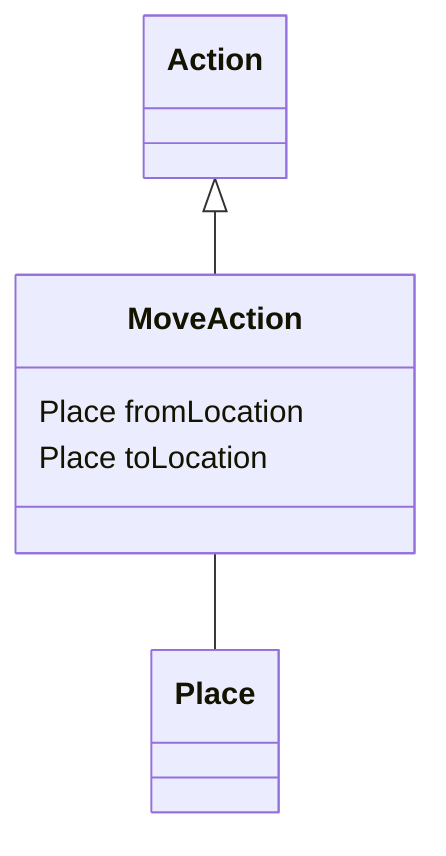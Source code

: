 classDiagram
  MoveAction -- Place


Action <|-- MoveAction
class MoveAction {

  Place fromLocation
  Place toLocation

}